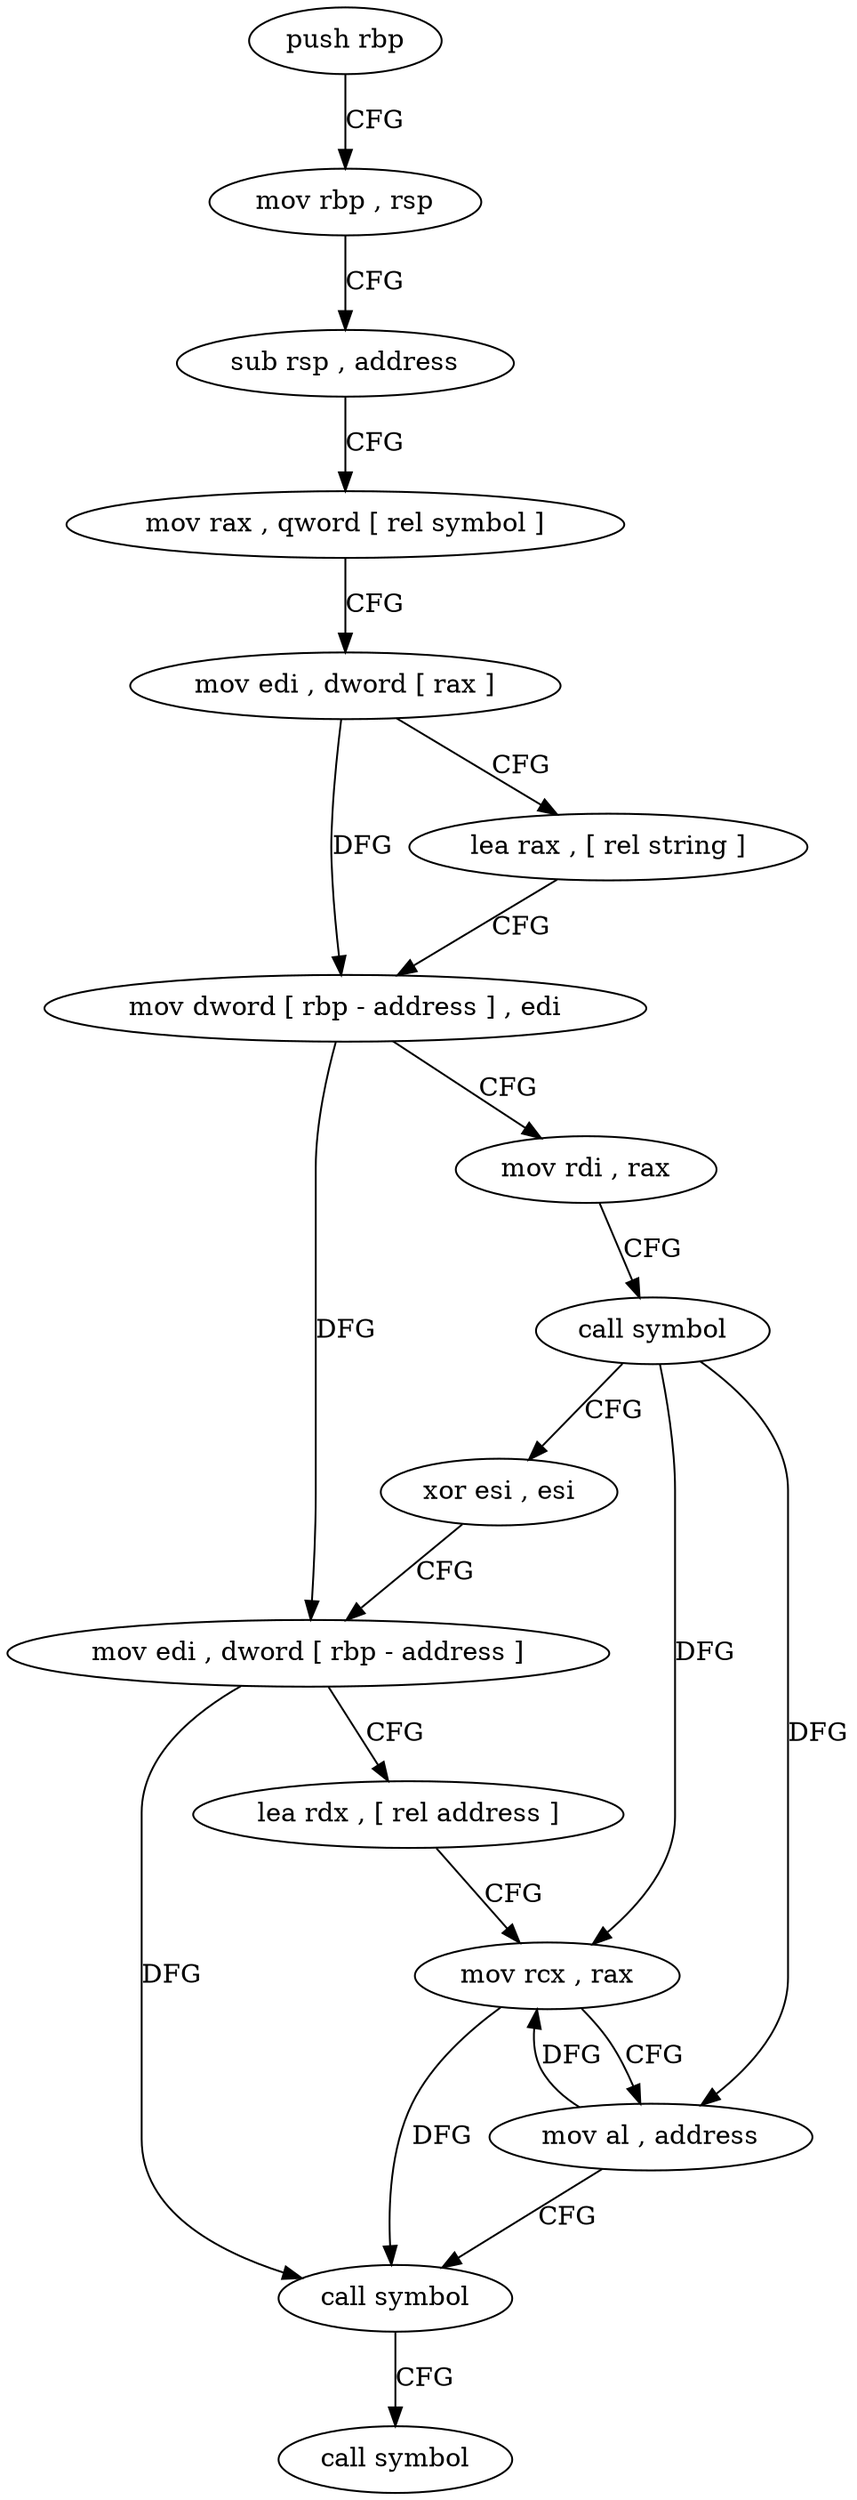 digraph "func" {
"519808" [label = "push rbp" ]
"519809" [label = "mov rbp , rsp" ]
"519812" [label = "sub rsp , address" ]
"519816" [label = "mov rax , qword [ rel symbol ]" ]
"519823" [label = "mov edi , dword [ rax ]" ]
"519825" [label = "lea rax , [ rel string ]" ]
"519832" [label = "mov dword [ rbp - address ] , edi" ]
"519835" [label = "mov rdi , rax" ]
"519838" [label = "call symbol" ]
"519843" [label = "xor esi , esi" ]
"519845" [label = "mov edi , dword [ rbp - address ]" ]
"519848" [label = "lea rdx , [ rel address ]" ]
"519855" [label = "mov rcx , rax" ]
"519858" [label = "mov al , address" ]
"519860" [label = "call symbol" ]
"519865" [label = "call symbol" ]
"519808" -> "519809" [ label = "CFG" ]
"519809" -> "519812" [ label = "CFG" ]
"519812" -> "519816" [ label = "CFG" ]
"519816" -> "519823" [ label = "CFG" ]
"519823" -> "519825" [ label = "CFG" ]
"519823" -> "519832" [ label = "DFG" ]
"519825" -> "519832" [ label = "CFG" ]
"519832" -> "519835" [ label = "CFG" ]
"519832" -> "519845" [ label = "DFG" ]
"519835" -> "519838" [ label = "CFG" ]
"519838" -> "519843" [ label = "CFG" ]
"519838" -> "519855" [ label = "DFG" ]
"519838" -> "519858" [ label = "DFG" ]
"519843" -> "519845" [ label = "CFG" ]
"519845" -> "519848" [ label = "CFG" ]
"519845" -> "519860" [ label = "DFG" ]
"519848" -> "519855" [ label = "CFG" ]
"519855" -> "519858" [ label = "CFG" ]
"519855" -> "519860" [ label = "DFG" ]
"519858" -> "519860" [ label = "CFG" ]
"519858" -> "519855" [ label = "DFG" ]
"519860" -> "519865" [ label = "CFG" ]
}
